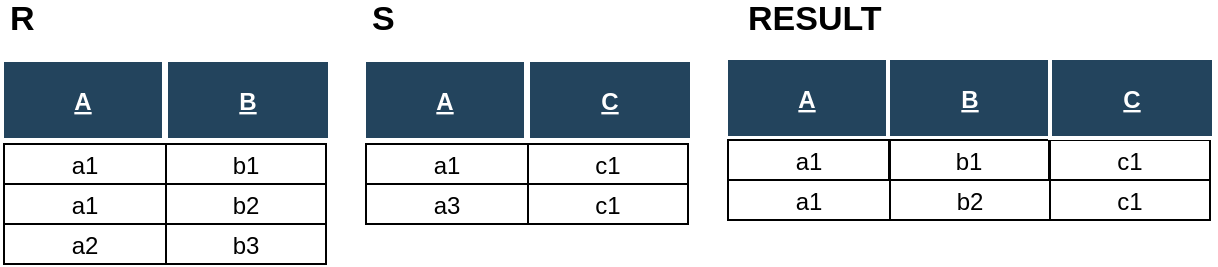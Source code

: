 <mxfile version="12.2.2" type="device" pages="1"><diagram name="Page-1" id="8378b5f6-a2b2-b727-a746-972ab9d02e00"><mxGraphModel dx="932" dy="597" grid="1" gridSize="10" guides="1" tooltips="1" connect="0" arrows="1" fold="1" page="1" pageScale="1.5" pageWidth="1169" pageHeight="827" background="#ffffff" math="0" shadow="0"><root><mxCell id="0"/><mxCell id="1" parent="0"/><mxCell id="mhiVVHJ8IdxQYgoJ9508-144" value="b1" style="fillColor=none;" parent="1" vertex="1"><mxGeometry x="131.0" y="102" width="80" height="20" as="geometry"/></mxCell><mxCell id="mhiVVHJ8IdxQYgoJ9508-148" value="B" style="fillColor=#23445D;strokeColor=#FFFFFF;strokeWidth=2;fontColor=#FFFFFF;fontStyle=5" parent="1" vertex="1"><mxGeometry x="131" y="60" width="82" height="40" as="geometry"/></mxCell><mxCell id="mhiVVHJ8IdxQYgoJ9508-158" value="R" style="text;html=1;strokeColor=none;fillColor=none;align=left;verticalAlign=middle;whiteSpace=wrap;rounded=0;strokeWidth=3;fontStyle=1;fontSize=17;" parent="1" vertex="1"><mxGeometry x="50.5" y="30" width="40" height="20" as="geometry"/></mxCell><mxCell id="0Bqzr0rob_NZP33wimhm-7" value="a1" style="fillColor=none;" parent="1" vertex="1"><mxGeometry x="50" y="102" width="81" height="20" as="geometry"/></mxCell><mxCell id="0Bqzr0rob_NZP33wimhm-10" value="A" style="fillColor=#23445D;strokeColor=#FFFFFF;strokeWidth=2;fontColor=#FFFFFF;fontStyle=5" parent="1" vertex="1"><mxGeometry x="49" y="60" width="81" height="40" as="geometry"/></mxCell><mxCell id="sYH8j3gQfhUkE0VLF_9S-2" value="b2" style="fillColor=none;" parent="1" vertex="1"><mxGeometry x="131.0" y="122" width="80" height="20" as="geometry"/></mxCell><mxCell id="sYH8j3gQfhUkE0VLF_9S-3" value="a1" style="fillColor=none;" parent="1" vertex="1"><mxGeometry x="50" y="122" width="81" height="20" as="geometry"/></mxCell><mxCell id="sYH8j3gQfhUkE0VLF_9S-4" value="b3" style="fillColor=none;" parent="1" vertex="1"><mxGeometry x="131" y="142" width="80" height="20" as="geometry"/></mxCell><mxCell id="sYH8j3gQfhUkE0VLF_9S-5" value="a2" style="fillColor=none;" parent="1" vertex="1"><mxGeometry x="50" y="142" width="81" height="20" as="geometry"/></mxCell><mxCell id="sYH8j3gQfhUkE0VLF_9S-6" value="c1" style="fillColor=none;" parent="1" vertex="1"><mxGeometry x="312.0" y="102" width="80" height="20" as="geometry"/></mxCell><mxCell id="sYH8j3gQfhUkE0VLF_9S-7" value="C" style="fillColor=#23445D;strokeColor=#FFFFFF;strokeWidth=2;fontColor=#FFFFFF;fontStyle=5" parent="1" vertex="1"><mxGeometry x="312" y="60" width="82" height="40" as="geometry"/></mxCell><mxCell id="sYH8j3gQfhUkE0VLF_9S-8" value="S" style="text;html=1;strokeColor=none;fillColor=none;align=left;verticalAlign=middle;whiteSpace=wrap;rounded=0;strokeWidth=3;fontStyle=1;fontSize=17;" parent="1" vertex="1"><mxGeometry x="231.5" y="30" width="40" height="20" as="geometry"/></mxCell><mxCell id="sYH8j3gQfhUkE0VLF_9S-9" value="a1" style="fillColor=none;" parent="1" vertex="1"><mxGeometry x="231" y="102" width="81" height="20" as="geometry"/></mxCell><mxCell id="sYH8j3gQfhUkE0VLF_9S-10" value="A" style="fillColor=#23445D;strokeColor=#FFFFFF;strokeWidth=2;fontColor=#FFFFFF;fontStyle=5" parent="1" vertex="1"><mxGeometry x="230" y="60" width="81" height="40" as="geometry"/></mxCell><mxCell id="sYH8j3gQfhUkE0VLF_9S-11" value="c1" style="fillColor=none;" parent="1" vertex="1"><mxGeometry x="312.0" y="122" width="80" height="20" as="geometry"/></mxCell><mxCell id="sYH8j3gQfhUkE0VLF_9S-12" value="a3" style="fillColor=none;" parent="1" vertex="1"><mxGeometry x="231" y="122" width="81" height="20" as="geometry"/></mxCell><mxCell id="sYH8j3gQfhUkE0VLF_9S-16" value="B" style="fillColor=#23445D;strokeColor=#FFFFFF;strokeWidth=2;fontColor=#FFFFFF;fontStyle=5" parent="1" vertex="1"><mxGeometry x="492" y="59" width="82" height="40" as="geometry"/></mxCell><mxCell id="sYH8j3gQfhUkE0VLF_9S-17" value="RESULT" style="text;html=1;strokeColor=none;fillColor=none;align=left;verticalAlign=middle;whiteSpace=wrap;rounded=0;strokeWidth=3;fontStyle=1;fontSize=17;" parent="1" vertex="1"><mxGeometry x="420" y="30" width="170" height="20" as="geometry"/></mxCell><mxCell id="sYH8j3gQfhUkE0VLF_9S-19" value="A" style="fillColor=#23445D;strokeColor=#FFFFFF;strokeWidth=2;fontColor=#FFFFFF;fontStyle=5" parent="1" vertex="1"><mxGeometry x="411" y="59" width="81" height="40" as="geometry"/></mxCell><mxCell id="sYH8j3gQfhUkE0VLF_9S-24" value="b1" style="fillColor=none;" parent="1" vertex="1"><mxGeometry x="492.5" y="100" width="80" height="20" as="geometry"/></mxCell><mxCell id="sYH8j3gQfhUkE0VLF_9S-25" value="a1" style="fillColor=none;" parent="1" vertex="1"><mxGeometry x="412" y="100" width="81" height="20" as="geometry"/></mxCell><mxCell id="wG9qMCdJiCTMgsrH0fH0-1" value="c1" style="fillColor=none;" vertex="1" parent="1"><mxGeometry x="573.0" y="100" width="80" height="20" as="geometry"/></mxCell><mxCell id="wG9qMCdJiCTMgsrH0fH0-2" value="C" style="fillColor=#23445D;strokeColor=#FFFFFF;strokeWidth=2;fontColor=#FFFFFF;fontStyle=5" vertex="1" parent="1"><mxGeometry x="573" y="59" width="82" height="40" as="geometry"/></mxCell><mxCell id="wG9qMCdJiCTMgsrH0fH0-9" value="b2" style="fillColor=none;" vertex="1" parent="1"><mxGeometry x="493.0" y="120" width="80" height="20" as="geometry"/></mxCell><mxCell id="wG9qMCdJiCTMgsrH0fH0-10" value="a1" style="fillColor=none;" vertex="1" parent="1"><mxGeometry x="412" y="120" width="81" height="20" as="geometry"/></mxCell><mxCell id="wG9qMCdJiCTMgsrH0fH0-13" value="c1" style="fillColor=none;" vertex="1" parent="1"><mxGeometry x="573.0" y="120" width="80" height="20" as="geometry"/></mxCell></root></mxGraphModel></diagram></mxfile>